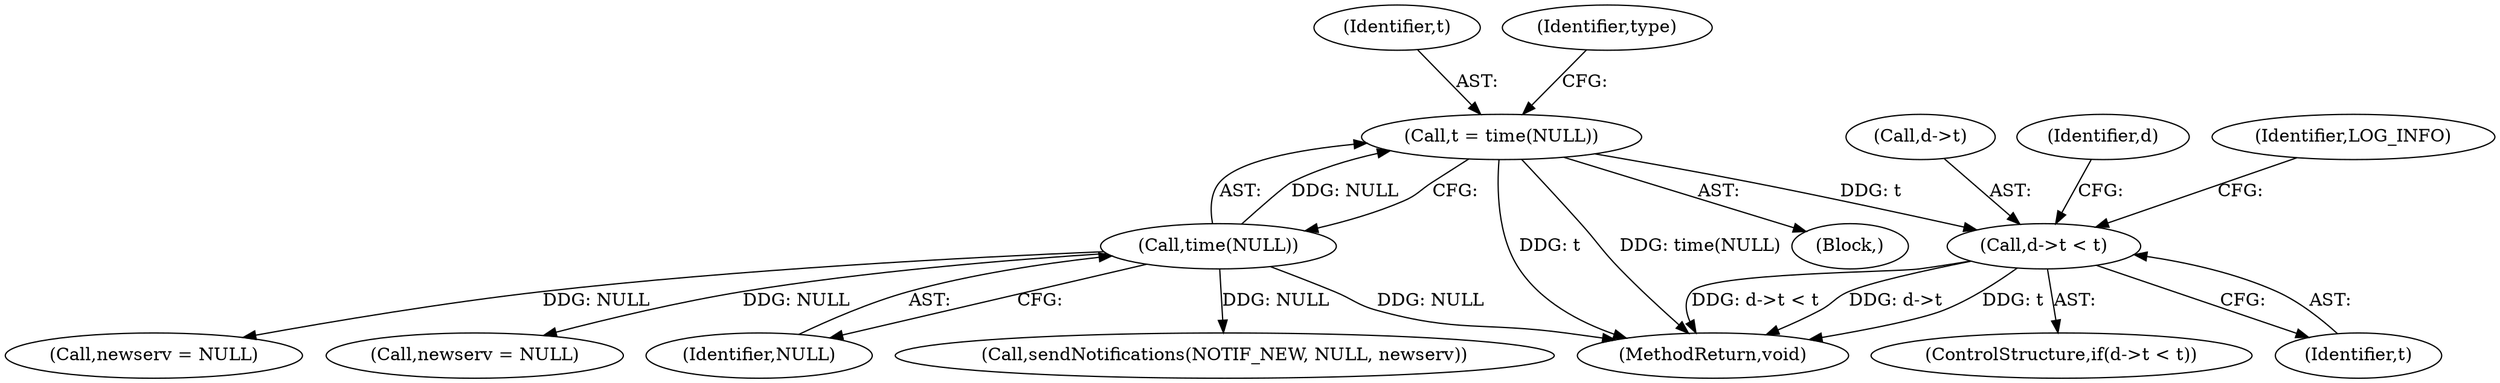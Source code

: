 digraph "0_miniupnp_b238cade9a173c6f751a34acf8ccff838a62aa47@pointer" {
"1000315" [label="(Call,d->t < t)"];
"1000185" [label="(Call,t = time(NULL))"];
"1000187" [label="(Call,time(NULL))"];
"1000116" [label="(Block,)"];
"1000186" [label="(Identifier,t)"];
"1000188" [label="(Identifier,NULL)"];
"1001130" [label="(Call,newserv = NULL)"];
"1000319" [label="(Identifier,t)"];
"1001144" [label="(MethodReturn,void)"];
"1000185" [label="(Call,t = time(NULL))"];
"1001038" [label="(Call,newserv = NULL)"];
"1000187" [label="(Call,time(NULL))"];
"1000316" [label="(Call,d->t)"];
"1000315" [label="(Call,d->t < t)"];
"1001047" [label="(Call,sendNotifications(NOTIF_NEW, NULL, newserv))"];
"1000314" [label="(ControlStructure,if(d->t < t))"];
"1000190" [label="(Identifier,type)"];
"1000332" [label="(Identifier,d)"];
"1000322" [label="(Identifier,LOG_INFO)"];
"1000315" -> "1000314"  [label="AST: "];
"1000315" -> "1000319"  [label="CFG: "];
"1000316" -> "1000315"  [label="AST: "];
"1000319" -> "1000315"  [label="AST: "];
"1000322" -> "1000315"  [label="CFG: "];
"1000332" -> "1000315"  [label="CFG: "];
"1000315" -> "1001144"  [label="DDG: d->t < t"];
"1000315" -> "1001144"  [label="DDG: d->t"];
"1000315" -> "1001144"  [label="DDG: t"];
"1000185" -> "1000315"  [label="DDG: t"];
"1000185" -> "1000116"  [label="AST: "];
"1000185" -> "1000187"  [label="CFG: "];
"1000186" -> "1000185"  [label="AST: "];
"1000187" -> "1000185"  [label="AST: "];
"1000190" -> "1000185"  [label="CFG: "];
"1000185" -> "1001144"  [label="DDG: t"];
"1000185" -> "1001144"  [label="DDG: time(NULL)"];
"1000187" -> "1000185"  [label="DDG: NULL"];
"1000187" -> "1000188"  [label="CFG: "];
"1000188" -> "1000187"  [label="AST: "];
"1000187" -> "1001144"  [label="DDG: NULL"];
"1000187" -> "1001038"  [label="DDG: NULL"];
"1000187" -> "1001047"  [label="DDG: NULL"];
"1000187" -> "1001130"  [label="DDG: NULL"];
}
